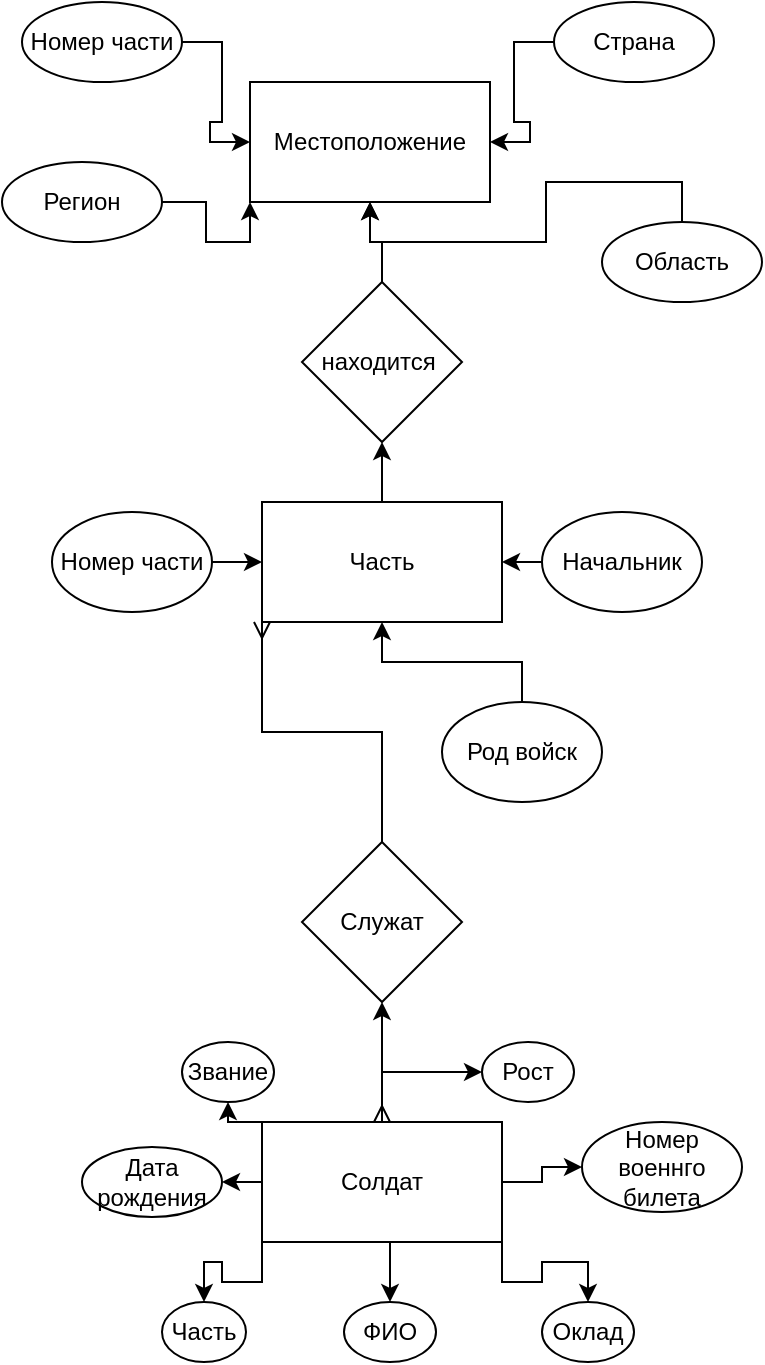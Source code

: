 <mxfile version="14.2.7" type="github">
  <diagram id="4_u--Smeb7bHfN1PjzPs" name="Page-1">
    <mxGraphModel dx="1385" dy="794" grid="1" gridSize="10" guides="1" tooltips="1" connect="1" arrows="1" fold="1" page="1" pageScale="1" pageWidth="827" pageHeight="1169" math="0" shadow="0">
      <root>
        <mxCell id="0" />
        <mxCell id="1" parent="0" />
        <mxCell id="aeKxzE0AHhsXlDCgiZmi-13" style="edgeStyle=orthogonalEdgeStyle;rounded=0;orthogonalLoop=1;jettySize=auto;html=1;entryX=0;entryY=0.5;entryDx=0;entryDy=0;" edge="1" parent="1" source="aeKxzE0AHhsXlDCgiZmi-3" target="aeKxzE0AHhsXlDCgiZmi-6">
          <mxGeometry relative="1" as="geometry" />
        </mxCell>
        <mxCell id="aeKxzE0AHhsXlDCgiZmi-14" style="edgeStyle=orthogonalEdgeStyle;rounded=0;orthogonalLoop=1;jettySize=auto;html=1;exitX=1;exitY=0.5;exitDx=0;exitDy=0;entryX=0;entryY=0.5;entryDx=0;entryDy=0;" edge="1" parent="1" source="aeKxzE0AHhsXlDCgiZmi-3" target="aeKxzE0AHhsXlDCgiZmi-9">
          <mxGeometry relative="1" as="geometry" />
        </mxCell>
        <mxCell id="aeKxzE0AHhsXlDCgiZmi-15" style="edgeStyle=orthogonalEdgeStyle;rounded=0;orthogonalLoop=1;jettySize=auto;html=1;exitX=1;exitY=1;exitDx=0;exitDy=0;entryX=0.5;entryY=0;entryDx=0;entryDy=0;" edge="1" parent="1" source="aeKxzE0AHhsXlDCgiZmi-3" target="aeKxzE0AHhsXlDCgiZmi-4">
          <mxGeometry relative="1" as="geometry" />
        </mxCell>
        <mxCell id="aeKxzE0AHhsXlDCgiZmi-16" style="edgeStyle=orthogonalEdgeStyle;rounded=0;orthogonalLoop=1;jettySize=auto;html=1;exitX=0.5;exitY=1;exitDx=0;exitDy=0;entryX=0.5;entryY=0;entryDx=0;entryDy=0;" edge="1" parent="1" source="aeKxzE0AHhsXlDCgiZmi-3" target="aeKxzE0AHhsXlDCgiZmi-7">
          <mxGeometry relative="1" as="geometry" />
        </mxCell>
        <mxCell id="aeKxzE0AHhsXlDCgiZmi-17" style="edgeStyle=orthogonalEdgeStyle;rounded=0;orthogonalLoop=1;jettySize=auto;html=1;exitX=0;exitY=1;exitDx=0;exitDy=0;entryX=0.5;entryY=0;entryDx=0;entryDy=0;" edge="1" parent="1" source="aeKxzE0AHhsXlDCgiZmi-3" target="aeKxzE0AHhsXlDCgiZmi-5">
          <mxGeometry relative="1" as="geometry" />
        </mxCell>
        <mxCell id="aeKxzE0AHhsXlDCgiZmi-19" style="edgeStyle=orthogonalEdgeStyle;rounded=0;orthogonalLoop=1;jettySize=auto;html=1;exitX=0;exitY=0.5;exitDx=0;exitDy=0;entryX=1;entryY=0.5;entryDx=0;entryDy=0;" edge="1" parent="1" source="aeKxzE0AHhsXlDCgiZmi-3" target="aeKxzE0AHhsXlDCgiZmi-8">
          <mxGeometry relative="1" as="geometry" />
        </mxCell>
        <mxCell id="aeKxzE0AHhsXlDCgiZmi-20" style="edgeStyle=orthogonalEdgeStyle;rounded=0;orthogonalLoop=1;jettySize=auto;html=1;exitX=0;exitY=0;exitDx=0;exitDy=0;entryX=0.5;entryY=1;entryDx=0;entryDy=0;" edge="1" parent="1" source="aeKxzE0AHhsXlDCgiZmi-3" target="aeKxzE0AHhsXlDCgiZmi-10">
          <mxGeometry relative="1" as="geometry" />
        </mxCell>
        <mxCell id="aeKxzE0AHhsXlDCgiZmi-46" style="edgeStyle=orthogonalEdgeStyle;rounded=0;orthogonalLoop=1;jettySize=auto;html=1;exitX=0.5;exitY=0;exitDx=0;exitDy=0;entryX=0.5;entryY=1;entryDx=0;entryDy=0;startArrow=ERmany;startFill=0;" edge="1" parent="1" source="aeKxzE0AHhsXlDCgiZmi-3" target="aeKxzE0AHhsXlDCgiZmi-40">
          <mxGeometry relative="1" as="geometry" />
        </mxCell>
        <mxCell id="aeKxzE0AHhsXlDCgiZmi-3" value="Солдат" style="rounded=0;whiteSpace=wrap;html=1;" vertex="1" parent="1">
          <mxGeometry x="360" y="860" width="120" height="60" as="geometry" />
        </mxCell>
        <mxCell id="aeKxzE0AHhsXlDCgiZmi-4" value="Оклад" style="ellipse;whiteSpace=wrap;html=1;" vertex="1" parent="1">
          <mxGeometry x="500" y="950" width="46" height="30" as="geometry" />
        </mxCell>
        <mxCell id="aeKxzE0AHhsXlDCgiZmi-5" value="Часть" style="ellipse;whiteSpace=wrap;html=1;" vertex="1" parent="1">
          <mxGeometry x="310" y="950" width="42" height="30" as="geometry" />
        </mxCell>
        <mxCell id="aeKxzE0AHhsXlDCgiZmi-6" value="Рост" style="ellipse;whiteSpace=wrap;html=1;" vertex="1" parent="1">
          <mxGeometry x="470" y="820" width="46" height="30" as="geometry" />
        </mxCell>
        <mxCell id="aeKxzE0AHhsXlDCgiZmi-7" value="ФИО" style="ellipse;whiteSpace=wrap;html=1;" vertex="1" parent="1">
          <mxGeometry x="401" y="950" width="46" height="30" as="geometry" />
        </mxCell>
        <mxCell id="aeKxzE0AHhsXlDCgiZmi-8" value="Дата рождения" style="ellipse;whiteSpace=wrap;html=1;" vertex="1" parent="1">
          <mxGeometry x="270" y="872.5" width="70" height="35" as="geometry" />
        </mxCell>
        <mxCell id="aeKxzE0AHhsXlDCgiZmi-9" value="Номер военнго билета" style="ellipse;whiteSpace=wrap;html=1;" vertex="1" parent="1">
          <mxGeometry x="520" y="860" width="80" height="45" as="geometry" />
        </mxCell>
        <mxCell id="aeKxzE0AHhsXlDCgiZmi-10" value="Звание" style="ellipse;whiteSpace=wrap;html=1;" vertex="1" parent="1">
          <mxGeometry x="320" y="820" width="46" height="30" as="geometry" />
        </mxCell>
        <mxCell id="aeKxzE0AHhsXlDCgiZmi-21" value="Местоположение" style="rounded=0;whiteSpace=wrap;html=1;" vertex="1" parent="1">
          <mxGeometry x="354" y="340" width="120" height="60" as="geometry" />
        </mxCell>
        <mxCell id="aeKxzE0AHhsXlDCgiZmi-28" style="edgeStyle=orthogonalEdgeStyle;rounded=0;orthogonalLoop=1;jettySize=auto;html=1;exitX=1;exitY=0.5;exitDx=0;exitDy=0;entryX=0;entryY=0.5;entryDx=0;entryDy=0;" edge="1" parent="1" source="aeKxzE0AHhsXlDCgiZmi-23" target="aeKxzE0AHhsXlDCgiZmi-21">
          <mxGeometry relative="1" as="geometry" />
        </mxCell>
        <mxCell id="aeKxzE0AHhsXlDCgiZmi-23" value="Номер части" style="ellipse;whiteSpace=wrap;html=1;" vertex="1" parent="1">
          <mxGeometry x="240" y="300" width="80" height="40" as="geometry" />
        </mxCell>
        <mxCell id="aeKxzE0AHhsXlDCgiZmi-31" style="edgeStyle=orthogonalEdgeStyle;rounded=0;orthogonalLoop=1;jettySize=auto;html=1;exitX=0;exitY=0.5;exitDx=0;exitDy=0;entryX=1;entryY=0.5;entryDx=0;entryDy=0;" edge="1" parent="1" source="aeKxzE0AHhsXlDCgiZmi-24" target="aeKxzE0AHhsXlDCgiZmi-21">
          <mxGeometry relative="1" as="geometry" />
        </mxCell>
        <mxCell id="aeKxzE0AHhsXlDCgiZmi-24" value="Страна" style="ellipse;whiteSpace=wrap;html=1;" vertex="1" parent="1">
          <mxGeometry x="506" y="300" width="80" height="40" as="geometry" />
        </mxCell>
        <mxCell id="aeKxzE0AHhsXlDCgiZmi-30" style="edgeStyle=orthogonalEdgeStyle;rounded=0;orthogonalLoop=1;jettySize=auto;html=1;exitX=0.5;exitY=0;exitDx=0;exitDy=0;entryX=0.5;entryY=1;entryDx=0;entryDy=0;" edge="1" parent="1" source="aeKxzE0AHhsXlDCgiZmi-25" target="aeKxzE0AHhsXlDCgiZmi-21">
          <mxGeometry relative="1" as="geometry" />
        </mxCell>
        <mxCell id="aeKxzE0AHhsXlDCgiZmi-25" value="Область" style="ellipse;whiteSpace=wrap;html=1;" vertex="1" parent="1">
          <mxGeometry x="530" y="410" width="80" height="40" as="geometry" />
        </mxCell>
        <mxCell id="aeKxzE0AHhsXlDCgiZmi-29" style="edgeStyle=orthogonalEdgeStyle;rounded=0;orthogonalLoop=1;jettySize=auto;html=1;exitX=1;exitY=0.5;exitDx=0;exitDy=0;entryX=0;entryY=1;entryDx=0;entryDy=0;" edge="1" parent="1" source="aeKxzE0AHhsXlDCgiZmi-26" target="aeKxzE0AHhsXlDCgiZmi-21">
          <mxGeometry relative="1" as="geometry" />
        </mxCell>
        <mxCell id="aeKxzE0AHhsXlDCgiZmi-26" value="Регион" style="ellipse;whiteSpace=wrap;html=1;" vertex="1" parent="1">
          <mxGeometry x="230" y="380" width="80" height="40" as="geometry" />
        </mxCell>
        <mxCell id="aeKxzE0AHhsXlDCgiZmi-45" style="edgeStyle=orthogonalEdgeStyle;rounded=0;orthogonalLoop=1;jettySize=auto;html=1;exitX=0.5;exitY=0;exitDx=0;exitDy=0;entryX=0.5;entryY=1;entryDx=0;entryDy=0;" edge="1" parent="1" source="aeKxzE0AHhsXlDCgiZmi-32" target="aeKxzE0AHhsXlDCgiZmi-41">
          <mxGeometry relative="1" as="geometry" />
        </mxCell>
        <mxCell id="aeKxzE0AHhsXlDCgiZmi-32" value="Часть" style="rounded=0;whiteSpace=wrap;html=1;" vertex="1" parent="1">
          <mxGeometry x="360" y="550" width="120" height="60" as="geometry" />
        </mxCell>
        <mxCell id="aeKxzE0AHhsXlDCgiZmi-36" style="edgeStyle=orthogonalEdgeStyle;rounded=0;orthogonalLoop=1;jettySize=auto;html=1;exitX=1;exitY=0.5;exitDx=0;exitDy=0;entryX=0;entryY=0.5;entryDx=0;entryDy=0;" edge="1" parent="1" source="aeKxzE0AHhsXlDCgiZmi-33" target="aeKxzE0AHhsXlDCgiZmi-32">
          <mxGeometry relative="1" as="geometry" />
        </mxCell>
        <mxCell id="aeKxzE0AHhsXlDCgiZmi-33" value="Номер части" style="ellipse;whiteSpace=wrap;html=1;" vertex="1" parent="1">
          <mxGeometry x="255" y="555" width="80" height="50" as="geometry" />
        </mxCell>
        <mxCell id="aeKxzE0AHhsXlDCgiZmi-37" style="edgeStyle=orthogonalEdgeStyle;rounded=0;orthogonalLoop=1;jettySize=auto;html=1;exitX=0.5;exitY=0;exitDx=0;exitDy=0;entryX=0.5;entryY=1;entryDx=0;entryDy=0;" edge="1" parent="1" source="aeKxzE0AHhsXlDCgiZmi-34" target="aeKxzE0AHhsXlDCgiZmi-32">
          <mxGeometry relative="1" as="geometry" />
        </mxCell>
        <mxCell id="aeKxzE0AHhsXlDCgiZmi-34" value="Род войск" style="ellipse;whiteSpace=wrap;html=1;" vertex="1" parent="1">
          <mxGeometry x="450" y="650" width="80" height="50" as="geometry" />
        </mxCell>
        <mxCell id="aeKxzE0AHhsXlDCgiZmi-38" style="edgeStyle=orthogonalEdgeStyle;rounded=0;orthogonalLoop=1;jettySize=auto;html=1;exitX=0;exitY=0.5;exitDx=0;exitDy=0;entryX=1;entryY=0.5;entryDx=0;entryDy=0;" edge="1" parent="1" source="aeKxzE0AHhsXlDCgiZmi-35" target="aeKxzE0AHhsXlDCgiZmi-32">
          <mxGeometry relative="1" as="geometry" />
        </mxCell>
        <mxCell id="aeKxzE0AHhsXlDCgiZmi-35" value="Начальник" style="ellipse;whiteSpace=wrap;html=1;" vertex="1" parent="1">
          <mxGeometry x="500" y="555" width="80" height="50" as="geometry" />
        </mxCell>
        <mxCell id="aeKxzE0AHhsXlDCgiZmi-47" style="edgeStyle=orthogonalEdgeStyle;rounded=0;orthogonalLoop=1;jettySize=auto;html=1;exitX=0.5;exitY=0;exitDx=0;exitDy=0;entryX=0;entryY=1;entryDx=0;entryDy=0;endArrow=ERmany;endFill=0;" edge="1" parent="1" source="aeKxzE0AHhsXlDCgiZmi-40" target="aeKxzE0AHhsXlDCgiZmi-32">
          <mxGeometry relative="1" as="geometry" />
        </mxCell>
        <mxCell id="aeKxzE0AHhsXlDCgiZmi-40" value="Служат" style="rhombus;whiteSpace=wrap;html=1;" vertex="1" parent="1">
          <mxGeometry x="380" y="720" width="80" height="80" as="geometry" />
        </mxCell>
        <mxCell id="aeKxzE0AHhsXlDCgiZmi-43" style="edgeStyle=orthogonalEdgeStyle;rounded=0;orthogonalLoop=1;jettySize=auto;html=1;entryX=0.5;entryY=1;entryDx=0;entryDy=0;" edge="1" parent="1" source="aeKxzE0AHhsXlDCgiZmi-41" target="aeKxzE0AHhsXlDCgiZmi-21">
          <mxGeometry relative="1" as="geometry" />
        </mxCell>
        <mxCell id="aeKxzE0AHhsXlDCgiZmi-41" value="находится&amp;nbsp;" style="rhombus;whiteSpace=wrap;html=1;" vertex="1" parent="1">
          <mxGeometry x="380" y="440" width="80" height="80" as="geometry" />
        </mxCell>
      </root>
    </mxGraphModel>
  </diagram>
</mxfile>
